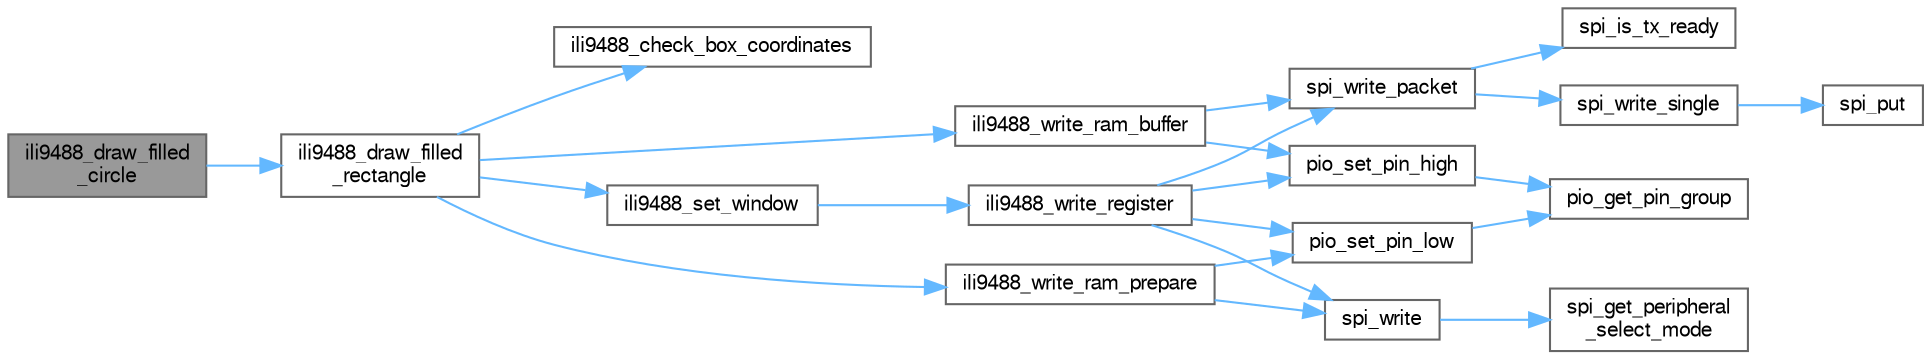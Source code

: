 digraph "ili9488_draw_filled_circle"
{
 // LATEX_PDF_SIZE
  bgcolor="transparent";
  edge [fontname=FreeSans,fontsize=10,labelfontname=FreeSans,labelfontsize=10];
  node [fontname=FreeSans,fontsize=10,shape=box,height=0.2,width=0.4];
  rankdir="LR";
  Node1 [label="ili9488_draw_filled\l_circle",height=0.2,width=0.4,color="gray40", fillcolor="grey60", style="filled", fontcolor="black",tooltip="Draw a filled circle on LCD."];
  Node1 -> Node2 [color="steelblue1",style="solid"];
  Node2 [label="ili9488_draw_filled\l_rectangle",height=0.2,width=0.4,color="grey40", fillcolor="white", style="filled",URL="$group__ili9488__display__group.html#gaeb5b93d17f301de793f740c53da9cb0d",tooltip="Draw a filled rectangle on LCD."];
  Node2 -> Node3 [color="steelblue1",style="solid"];
  Node3 [label="ili9488_check_box_coordinates",height=0.2,width=0.4,color="grey40", fillcolor="white", style="filled",URL="$group__ili9488__display__group.html#gae945593ee1ca85938ec379abc78847fb",tooltip="Check box coordinates."];
  Node2 -> Node4 [color="steelblue1",style="solid"];
  Node4 [label="ili9488_set_window",height=0.2,width=0.4,color="grey40", fillcolor="white", style="filled",URL="$group__ili9488__display__group.html#ga4a15b95890ef6586b4dd39a01cb30f95",tooltip="ILI9488 configure window."];
  Node4 -> Node5 [color="steelblue1",style="solid"];
  Node5 [label="ili9488_write_register",height=0.2,width=0.4,color="grey40", fillcolor="white", style="filled",URL="$group__ili9488__display__group.html#ga004cc9b339c8d6bc83eab621d620e05f",tooltip="Write data to LCD Register."];
  Node5 -> Node6 [color="steelblue1",style="solid"];
  Node6 [label="pio_set_pin_high",height=0.2,width=0.4,color="grey40", fillcolor="white", style="filled",URL="$group__sam__drivers__pio__group.html#gaa8c613a0858311e6d684b1869d49dd77",tooltip="Drive a GPIO pin to 1."];
  Node6 -> Node7 [color="steelblue1",style="solid"];
  Node7 [label="pio_get_pin_group",height=0.2,width=0.4,color="grey40", fillcolor="white", style="filled",URL="$group__sam__drivers__pio__group.html#gaf37309a52c59d5e2116d649f6fdd98c9",tooltip="Return GPIO port for a GPIO pin."];
  Node5 -> Node8 [color="steelblue1",style="solid"];
  Node8 [label="pio_set_pin_low",height=0.2,width=0.4,color="grey40", fillcolor="white", style="filled",URL="$group__sam__drivers__pio__group.html#ga41f795f6deb585e82b913a959a4b076a",tooltip="Drive a GPIO pin to 0."];
  Node8 -> Node7 [color="steelblue1",style="solid"];
  Node5 -> Node9 [color="steelblue1",style="solid"];
  Node9 [label="spi_write",height=0.2,width=0.4,color="grey40", fillcolor="white", style="filled",URL="$group__sam__drivers__spi__group.html#gaf0aef4a28c69c8ceb6e99b5d79e91e47",tooltip="Write the transmitted data with specified peripheral chip select value."];
  Node9 -> Node10 [color="steelblue1",style="solid"];
  Node10 [label="spi_get_peripheral\l_select_mode",height=0.2,width=0.4,color="grey40", fillcolor="white", style="filled",URL="$drivers_2spi_2spi_8h.html#a7a7e9be615b3302403a32d57650138f2",tooltip="Get Peripheral Select mode."];
  Node5 -> Node11 [color="steelblue1",style="solid"];
  Node11 [label="spi_write_packet",height=0.2,width=0.4,color="grey40", fillcolor="white", style="filled",URL="$spi__master_8c.html#a9d0996dc59ad7f2a593e27710c6cc727",tooltip="Send a sequence of bytes to an SPI device."];
  Node11 -> Node12 [color="steelblue1",style="solid"];
  Node12 [label="spi_is_tx_ready",height=0.2,width=0.4,color="grey40", fillcolor="white", style="filled",URL="$drivers_2spi_2spi_8h.html#a3191ea9575f016d8c0a54b08920768d4",tooltip="Check if all transmissions are ready."];
  Node11 -> Node13 [color="steelblue1",style="solid"];
  Node13 [label="spi_write_single",height=0.2,width=0.4,color="grey40", fillcolor="white", style="filled",URL="$sam__spi_2spi__master_8h.html#a65c32defa363bf60ee9820a231884b69",tooltip="Write one byte to an SPI device."];
  Node13 -> Node14 [color="steelblue1",style="solid"];
  Node14 [label="spi_put",height=0.2,width=0.4,color="grey40", fillcolor="white", style="filled",URL="$drivers_2spi_2spi_8h.html#adf99875478cb13bb164e96c73c9666bb",tooltip="Put one data to a SPI peripheral."];
  Node2 -> Node15 [color="steelblue1",style="solid"];
  Node15 [label="ili9488_write_ram_buffer",height=0.2,width=0.4,color="grey40", fillcolor="white", style="filled",URL="$group__ili9488__display__group.html#gaf89cf3147f4b11ff96a0040b5ce19502",tooltip="Write multiple data in buffer to LCD controller."];
  Node15 -> Node6 [color="steelblue1",style="solid"];
  Node15 -> Node11 [color="steelblue1",style="solid"];
  Node2 -> Node16 [color="steelblue1",style="solid"];
  Node16 [label="ili9488_write_ram_prepare",height=0.2,width=0.4,color="grey40", fillcolor="white", style="filled",URL="$group__ili9488__display__group.html#gaa00306e826e75a712b9d39317ad60179",tooltip="Prepare to write GRAM data."];
  Node16 -> Node8 [color="steelblue1",style="solid"];
  Node16 -> Node9 [color="steelblue1",style="solid"];
}
